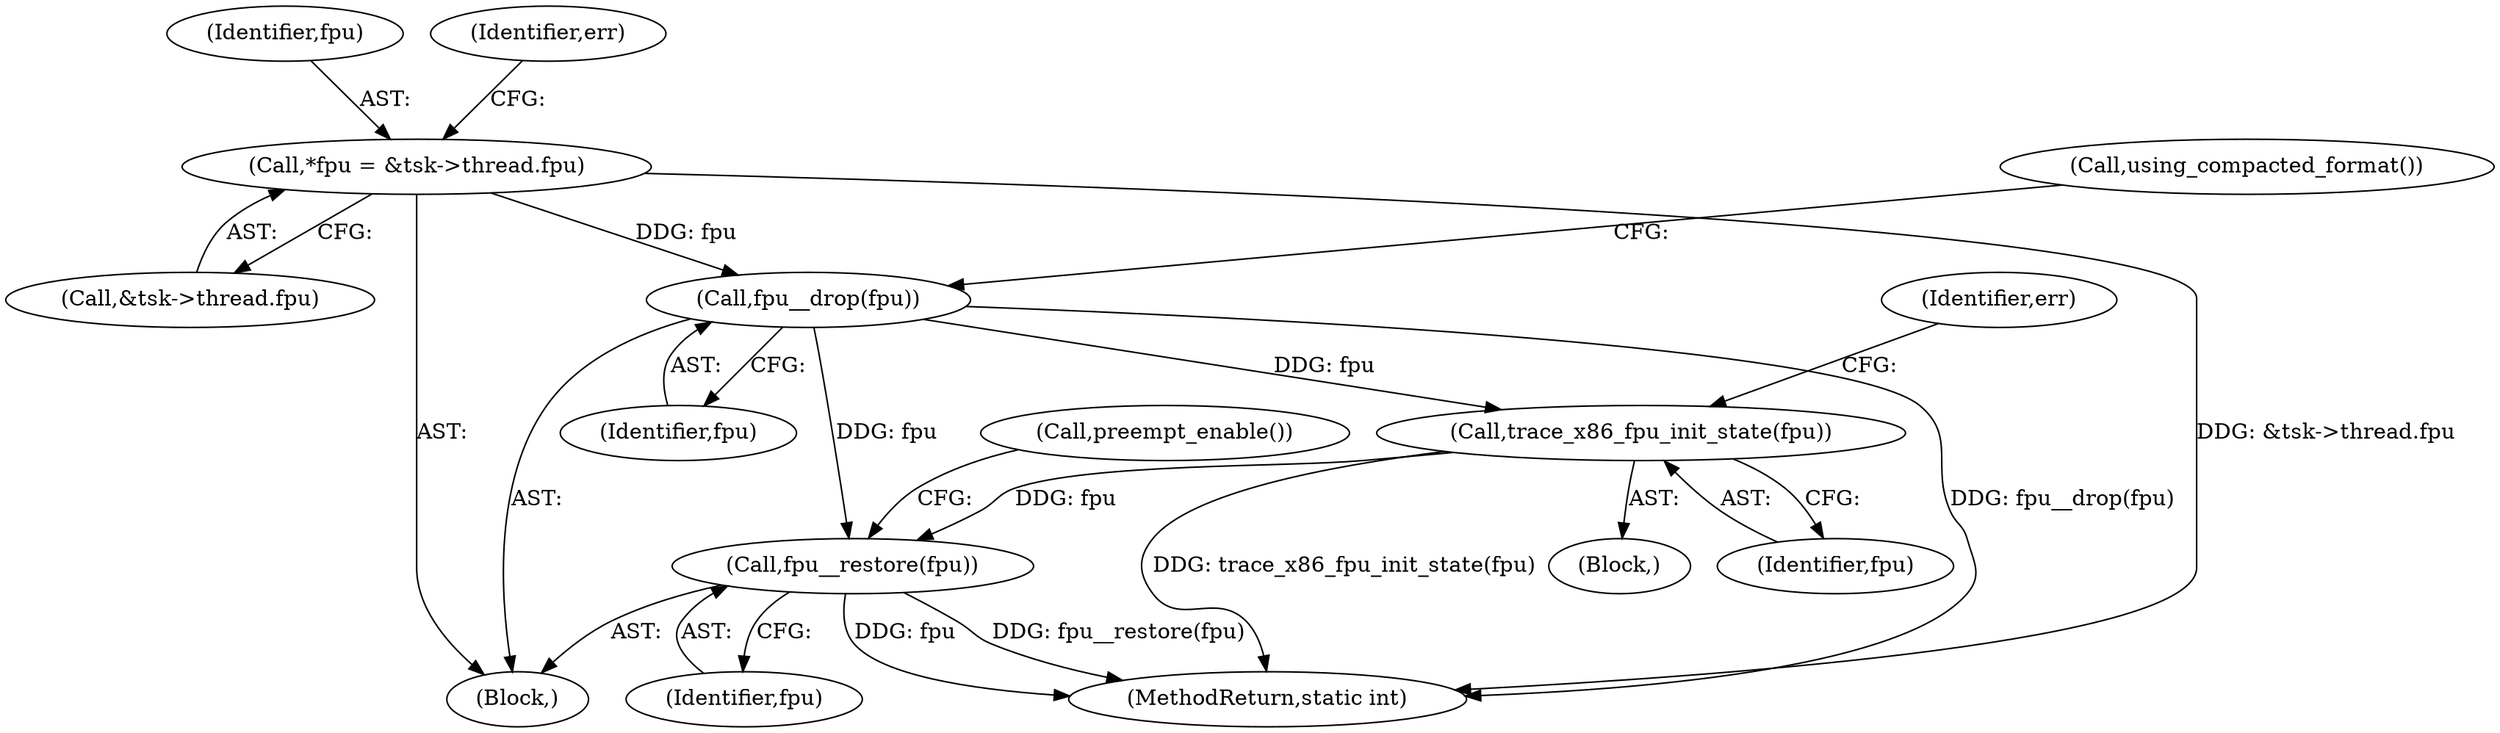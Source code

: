digraph "0_linux_814fb7bb7db5433757d76f4c4502c96fc53b0b5e_0@API" {
"1000219" [label="(Call,*fpu = &tsk->thread.fpu)"];
"1000232" [label="(Call,fpu__drop(fpu))"];
"1000279" [label="(Call,trace_x86_fpu_init_state(fpu))"];
"1000299" [label="(Call,fpu__restore(fpu))"];
"1000220" [label="(Identifier,fpu)"];
"1000217" [label="(Block,)"];
"1000280" [label="(Identifier,fpu)"];
"1000300" [label="(Identifier,fpu)"];
"1000232" [label="(Call,fpu__drop(fpu))"];
"1000219" [label="(Call,*fpu = &tsk->thread.fpu)"];
"1000282" [label="(Identifier,err)"];
"1000230" [label="(Identifier,err)"];
"1000221" [label="(Call,&tsk->thread.fpu)"];
"1000273" [label="(Block,)"];
"1000235" [label="(Call,using_compacted_format())"];
"1000301" [label="(Call,preempt_enable())"];
"1000233" [label="(Identifier,fpu)"];
"1000320" [label="(MethodReturn,static int)"];
"1000299" [label="(Call,fpu__restore(fpu))"];
"1000279" [label="(Call,trace_x86_fpu_init_state(fpu))"];
"1000219" -> "1000217"  [label="AST: "];
"1000219" -> "1000221"  [label="CFG: "];
"1000220" -> "1000219"  [label="AST: "];
"1000221" -> "1000219"  [label="AST: "];
"1000230" -> "1000219"  [label="CFG: "];
"1000219" -> "1000320"  [label="DDG: &tsk->thread.fpu"];
"1000219" -> "1000232"  [label="DDG: fpu"];
"1000232" -> "1000217"  [label="AST: "];
"1000232" -> "1000233"  [label="CFG: "];
"1000233" -> "1000232"  [label="AST: "];
"1000235" -> "1000232"  [label="CFG: "];
"1000232" -> "1000320"  [label="DDG: fpu__drop(fpu)"];
"1000232" -> "1000279"  [label="DDG: fpu"];
"1000232" -> "1000299"  [label="DDG: fpu"];
"1000279" -> "1000273"  [label="AST: "];
"1000279" -> "1000280"  [label="CFG: "];
"1000280" -> "1000279"  [label="AST: "];
"1000282" -> "1000279"  [label="CFG: "];
"1000279" -> "1000320"  [label="DDG: trace_x86_fpu_init_state(fpu)"];
"1000279" -> "1000299"  [label="DDG: fpu"];
"1000299" -> "1000217"  [label="AST: "];
"1000299" -> "1000300"  [label="CFG: "];
"1000300" -> "1000299"  [label="AST: "];
"1000301" -> "1000299"  [label="CFG: "];
"1000299" -> "1000320"  [label="DDG: fpu"];
"1000299" -> "1000320"  [label="DDG: fpu__restore(fpu)"];
}
